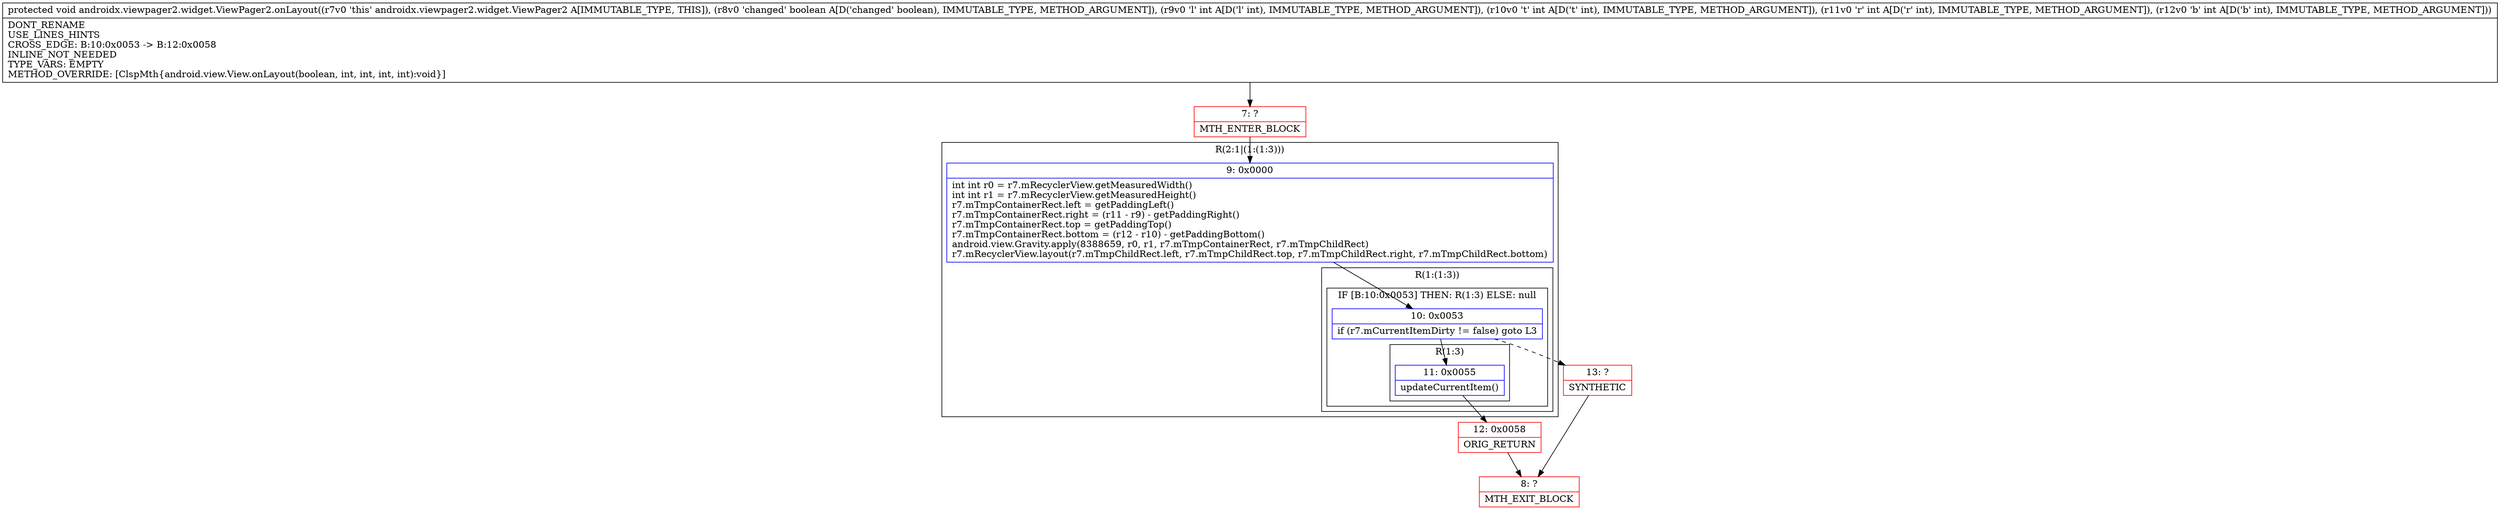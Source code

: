 digraph "CFG forandroidx.viewpager2.widget.ViewPager2.onLayout(ZIIII)V" {
subgraph cluster_Region_569903305 {
label = "R(2:1|(1:(1:3)))";
node [shape=record,color=blue];
Node_9 [shape=record,label="{9\:\ 0x0000|int int r0 = r7.mRecyclerView.getMeasuredWidth()\lint int r1 = r7.mRecyclerView.getMeasuredHeight()\lr7.mTmpContainerRect.left = getPaddingLeft()\lr7.mTmpContainerRect.right = (r11 \- r9) \- getPaddingRight()\lr7.mTmpContainerRect.top = getPaddingTop()\lr7.mTmpContainerRect.bottom = (r12 \- r10) \- getPaddingBottom()\landroid.view.Gravity.apply(8388659, r0, r1, r7.mTmpContainerRect, r7.mTmpChildRect)\lr7.mRecyclerView.layout(r7.mTmpChildRect.left, r7.mTmpChildRect.top, r7.mTmpChildRect.right, r7.mTmpChildRect.bottom)\l}"];
subgraph cluster_Region_1772391057 {
label = "R(1:(1:3))";
node [shape=record,color=blue];
subgraph cluster_IfRegion_1576717745 {
label = "IF [B:10:0x0053] THEN: R(1:3) ELSE: null";
node [shape=record,color=blue];
Node_10 [shape=record,label="{10\:\ 0x0053|if (r7.mCurrentItemDirty != false) goto L3\l}"];
subgraph cluster_Region_1377323610 {
label = "R(1:3)";
node [shape=record,color=blue];
Node_11 [shape=record,label="{11\:\ 0x0055|updateCurrentItem()\l}"];
}
}
}
}
Node_7 [shape=record,color=red,label="{7\:\ ?|MTH_ENTER_BLOCK\l}"];
Node_12 [shape=record,color=red,label="{12\:\ 0x0058|ORIG_RETURN\l}"];
Node_8 [shape=record,color=red,label="{8\:\ ?|MTH_EXIT_BLOCK\l}"];
Node_13 [shape=record,color=red,label="{13\:\ ?|SYNTHETIC\l}"];
MethodNode[shape=record,label="{protected void androidx.viewpager2.widget.ViewPager2.onLayout((r7v0 'this' androidx.viewpager2.widget.ViewPager2 A[IMMUTABLE_TYPE, THIS]), (r8v0 'changed' boolean A[D('changed' boolean), IMMUTABLE_TYPE, METHOD_ARGUMENT]), (r9v0 'l' int A[D('l' int), IMMUTABLE_TYPE, METHOD_ARGUMENT]), (r10v0 't' int A[D('t' int), IMMUTABLE_TYPE, METHOD_ARGUMENT]), (r11v0 'r' int A[D('r' int), IMMUTABLE_TYPE, METHOD_ARGUMENT]), (r12v0 'b' int A[D('b' int), IMMUTABLE_TYPE, METHOD_ARGUMENT]))  | DONT_RENAME\lUSE_LINES_HINTS\lCROSS_EDGE: B:10:0x0053 \-\> B:12:0x0058\lINLINE_NOT_NEEDED\lTYPE_VARS: EMPTY\lMETHOD_OVERRIDE: [ClspMth\{android.view.View.onLayout(boolean, int, int, int, int):void\}]\l}"];
MethodNode -> Node_7;Node_9 -> Node_10;
Node_10 -> Node_11;
Node_10 -> Node_13[style=dashed];
Node_11 -> Node_12;
Node_7 -> Node_9;
Node_12 -> Node_8;
Node_13 -> Node_8;
}

